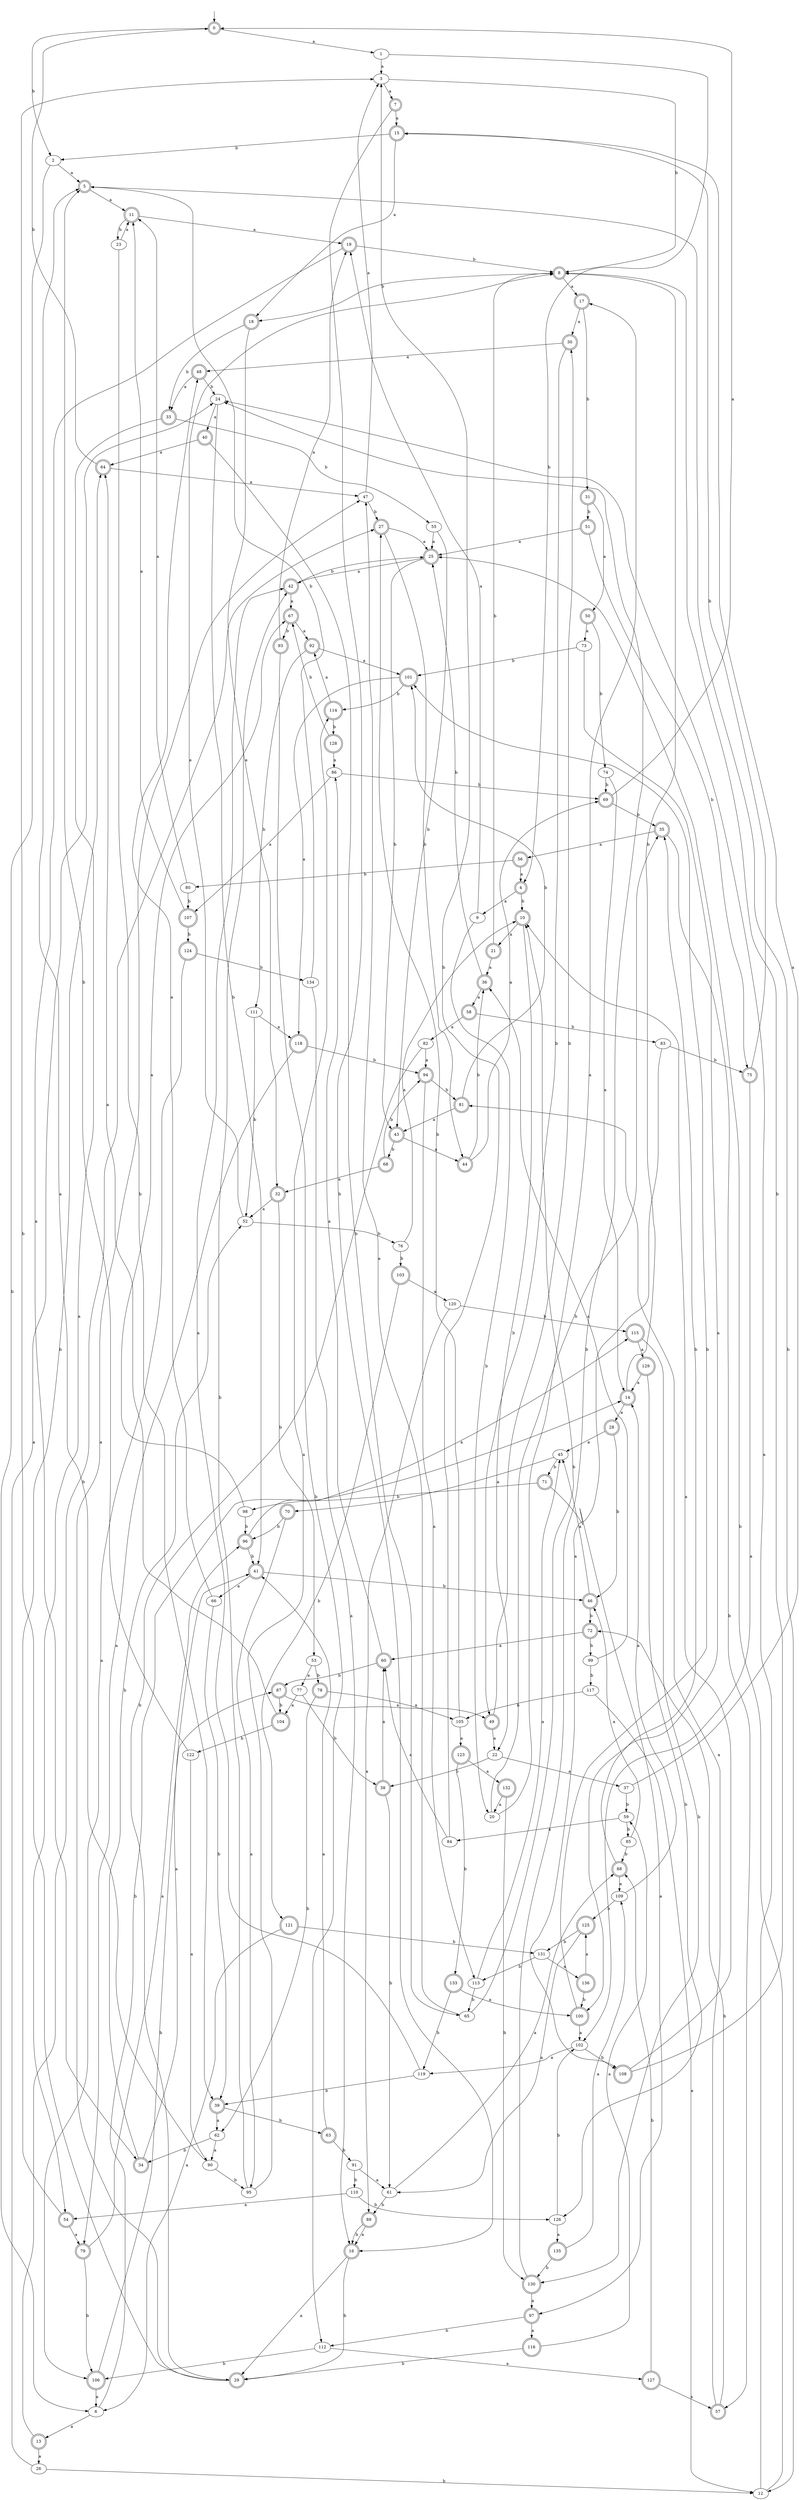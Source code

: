 digraph RandomDFA {
  __start0 [label="", shape=none];
  __start0 -> 0 [label=""];
  0 [shape=circle] [shape=doublecircle]
  0 -> 1 [label="a"]
  0 -> 2 [label="b"]
  1
  1 -> 3 [label="a"]
  1 -> 4 [label="b"]
  2
  2 -> 5 [label="a"]
  2 -> 6 [label="b"]
  3
  3 -> 7 [label="a"]
  3 -> 8 [label="b"]
  4 [shape=doublecircle]
  4 -> 9 [label="a"]
  4 -> 10 [label="b"]
  5 [shape=doublecircle]
  5 -> 11 [label="a"]
  5 -> 12 [label="b"]
  6
  6 -> 13 [label="a"]
  6 -> 14 [label="b"]
  7 [shape=doublecircle]
  7 -> 15 [label="a"]
  7 -> 16 [label="b"]
  8 [shape=doublecircle]
  8 -> 17 [label="a"]
  8 -> 18 [label="b"]
  9
  9 -> 19 [label="a"]
  9 -> 20 [label="b"]
  10 [shape=doublecircle]
  10 -> 21 [label="a"]
  10 -> 22 [label="b"]
  11 [shape=doublecircle]
  11 -> 19 [label="a"]
  11 -> 23 [label="b"]
  12
  12 -> 24 [label="a"]
  12 -> 25 [label="b"]
  13 [shape=doublecircle]
  13 -> 26 [label="a"]
  13 -> 27 [label="b"]
  14 [shape=doublecircle]
  14 -> 28 [label="a"]
  14 -> 8 [label="b"]
  15 [shape=doublecircle]
  15 -> 18 [label="a"]
  15 -> 2 [label="b"]
  16 [shape=doublecircle]
  16 -> 29 [label="a"]
  16 -> 29 [label="b"]
  17 [shape=doublecircle]
  17 -> 30 [label="a"]
  17 -> 31 [label="b"]
  18 [shape=doublecircle]
  18 -> 32 [label="a"]
  18 -> 33 [label="b"]
  19 [shape=doublecircle]
  19 -> 34 [label="a"]
  19 -> 8 [label="b"]
  20
  20 -> 17 [label="a"]
  20 -> 35 [label="b"]
  21 [shape=doublecircle]
  21 -> 36 [label="a"]
  21 -> 8 [label="b"]
  22
  22 -> 37 [label="a"]
  22 -> 38 [label="b"]
  23
  23 -> 11 [label="a"]
  23 -> 39 [label="b"]
  24
  24 -> 40 [label="a"]
  24 -> 41 [label="b"]
  25 [shape=doublecircle]
  25 -> 42 [label="a"]
  25 -> 43 [label="b"]
  26
  26 -> 24 [label="a"]
  26 -> 12 [label="b"]
  27 [shape=doublecircle]
  27 -> 25 [label="a"]
  27 -> 44 [label="b"]
  28 [shape=doublecircle]
  28 -> 45 [label="a"]
  28 -> 46 [label="b"]
  29 [shape=doublecircle]
  29 -> 47 [label="a"]
  29 -> 3 [label="b"]
  30 [shape=doublecircle]
  30 -> 48 [label="a"]
  30 -> 49 [label="b"]
  31 [shape=doublecircle]
  31 -> 50 [label="a"]
  31 -> 51 [label="b"]
  32 [shape=doublecircle]
  32 -> 52 [label="a"]
  32 -> 53 [label="b"]
  33 [shape=doublecircle]
  33 -> 54 [label="a"]
  33 -> 55 [label="b"]
  34 [shape=doublecircle]
  34 -> 41 [label="a"]
  34 -> 52 [label="b"]
  35 [shape=doublecircle]
  35 -> 56 [label="a"]
  35 -> 57 [label="b"]
  36 [shape=doublecircle]
  36 -> 58 [label="a"]
  36 -> 25 [label="b"]
  37
  37 -> 15 [label="a"]
  37 -> 59 [label="b"]
  38 [shape=doublecircle]
  38 -> 60 [label="a"]
  38 -> 61 [label="b"]
  39 [shape=doublecircle]
  39 -> 62 [label="a"]
  39 -> 63 [label="b"]
  40 [shape=doublecircle]
  40 -> 64 [label="a"]
  40 -> 65 [label="b"]
  41 [shape=doublecircle]
  41 -> 66 [label="a"]
  41 -> 46 [label="b"]
  42 [shape=doublecircle]
  42 -> 67 [label="a"]
  42 -> 25 [label="b"]
  43 [shape=doublecircle]
  43 -> 44 [label="a"]
  43 -> 68 [label="b"]
  44 [shape=doublecircle]
  44 -> 69 [label="a"]
  44 -> 36 [label="b"]
  45
  45 -> 70 [label="a"]
  45 -> 71 [label="b"]
  46 [shape=doublecircle]
  46 -> 45 [label="a"]
  46 -> 72 [label="b"]
  47
  47 -> 3 [label="a"]
  47 -> 27 [label="b"]
  48 [shape=doublecircle]
  48 -> 33 [label="a"]
  48 -> 24 [label="b"]
  49 [shape=doublecircle]
  49 -> 22 [label="a"]
  49 -> 30 [label="b"]
  50 [shape=doublecircle]
  50 -> 73 [label="a"]
  50 -> 74 [label="b"]
  51 [shape=doublecircle]
  51 -> 25 [label="a"]
  51 -> 75 [label="b"]
  52
  52 -> 8 [label="a"]
  52 -> 76 [label="b"]
  53
  53 -> 77 [label="a"]
  53 -> 78 [label="b"]
  54 [shape=doublecircle]
  54 -> 79 [label="a"]
  54 -> 64 [label="b"]
  55
  55 -> 25 [label="a"]
  55 -> 43 [label="b"]
  56 [shape=doublecircle]
  56 -> 4 [label="a"]
  56 -> 80 [label="b"]
  57 [shape=doublecircle]
  57 -> 81 [label="a"]
  57 -> 72 [label="b"]
  58 [shape=doublecircle]
  58 -> 82 [label="a"]
  58 -> 83 [label="b"]
  59
  59 -> 84 [label="a"]
  59 -> 85 [label="b"]
  60 [shape=doublecircle]
  60 -> 86 [label="a"]
  60 -> 87 [label="b"]
  61
  61 -> 88 [label="a"]
  61 -> 89 [label="b"]
  62
  62 -> 90 [label="a"]
  62 -> 34 [label="b"]
  63 [shape=doublecircle]
  63 -> 41 [label="a"]
  63 -> 91 [label="b"]
  64 [shape=doublecircle]
  64 -> 47 [label="a"]
  64 -> 0 [label="b"]
  65
  65 -> 47 [label="a"]
  65 -> 10 [label="b"]
  66
  66 -> 48 [label="a"]
  66 -> 39 [label="b"]
  67 [shape=doublecircle]
  67 -> 92 [label="a"]
  67 -> 93 [label="b"]
  68 [shape=doublecircle]
  68 -> 32 [label="a"]
  68 -> 94 [label="b"]
  69 [shape=doublecircle]
  69 -> 0 [label="a"]
  69 -> 35 [label="b"]
  70 [shape=doublecircle]
  70 -> 95 [label="a"]
  70 -> 96 [label="b"]
  71 [shape=doublecircle]
  71 -> 97 [label="a"]
  71 -> 98 [label="b"]
  72 [shape=doublecircle]
  72 -> 60 [label="a"]
  72 -> 99 [label="b"]
  73
  73 -> 100 [label="a"]
  73 -> 101 [label="b"]
  74
  74 -> 14 [label="a"]
  74 -> 69 [label="b"]
  75 [shape=doublecircle]
  75 -> 102 [label="a"]
  75 -> 15 [label="b"]
  76
  76 -> 10 [label="a"]
  76 -> 103 [label="b"]
  77
  77 -> 104 [label="a"]
  77 -> 38 [label="b"]
  78 [shape=doublecircle]
  78 -> 105 [label="a"]
  78 -> 62 [label="b"]
  79 [shape=doublecircle]
  79 -> 96 [label="a"]
  79 -> 106 [label="b"]
  80
  80 -> 11 [label="a"]
  80 -> 107 [label="b"]
  81 [shape=doublecircle]
  81 -> 43 [label="a"]
  81 -> 101 [label="b"]
  82
  82 -> 94 [label="a"]
  82 -> 29 [label="b"]
  83
  83 -> 108 [label="a"]
  83 -> 75 [label="b"]
  84
  84 -> 60 [label="a"]
  84 -> 3 [label="b"]
  85
  85 -> 46 [label="a"]
  85 -> 88 [label="b"]
  86
  86 -> 107 [label="a"]
  86 -> 69 [label="b"]
  87 [shape=doublecircle]
  87 -> 49 [label="a"]
  87 -> 104 [label="b"]
  88 [shape=doublecircle]
  88 -> 109 [label="a"]
  88 -> 35 [label="b"]
  89 [shape=doublecircle]
  89 -> 16 [label="a"]
  89 -> 16 [label="b"]
  90
  90 -> 5 [label="a"]
  90 -> 95 [label="b"]
  91
  91 -> 61 [label="a"]
  91 -> 110 [label="b"]
  92 [shape=doublecircle]
  92 -> 101 [label="a"]
  92 -> 111 [label="b"]
  93 [shape=doublecircle]
  93 -> 19 [label="a"]
  93 -> 112 [label="b"]
  94 [shape=doublecircle]
  94 -> 113 [label="a"]
  94 -> 81 [label="b"]
  95
  95 -> 114 [label="a"]
  95 -> 42 [label="b"]
  96 [shape=doublecircle]
  96 -> 115 [label="a"]
  96 -> 41 [label="b"]
  97 [shape=doublecircle]
  97 -> 116 [label="a"]
  97 -> 112 [label="b"]
  98
  98 -> 67 [label="a"]
  98 -> 96 [label="b"]
  99
  99 -> 36 [label="a"]
  99 -> 117 [label="b"]
  100 [shape=doublecircle]
  100 -> 102 [label="a"]
  100 -> 101 [label="b"]
  101 [shape=doublecircle]
  101 -> 118 [label="a"]
  101 -> 114 [label="b"]
  102
  102 -> 119 [label="a"]
  102 -> 108 [label="b"]
  103 [shape=doublecircle]
  103 -> 120 [label="a"]
  103 -> 121 [label="b"]
  104 [shape=doublecircle]
  104 -> 64 [label="a"]
  104 -> 122 [label="b"]
  105
  105 -> 123 [label="a"]
  105 -> 27 [label="b"]
  106 [shape=doublecircle]
  106 -> 6 [label="a"]
  106 -> 87 [label="b"]
  107 [shape=doublecircle]
  107 -> 11 [label="a"]
  107 -> 124 [label="b"]
  108 [shape=doublecircle]
  108 -> 10 [label="a"]
  108 -> 8 [label="b"]
  109
  109 -> 14 [label="a"]
  109 -> 125 [label="b"]
  110
  110 -> 54 [label="a"]
  110 -> 126 [label="b"]
  111
  111 -> 118 [label="a"]
  111 -> 52 [label="b"]
  112
  112 -> 127 [label="a"]
  112 -> 106 [label="b"]
  113
  113 -> 45 [label="a"]
  113 -> 65 [label="b"]
  114 [shape=doublecircle]
  114 -> 92 [label="a"]
  114 -> 128 [label="b"]
  115 [shape=doublecircle]
  115 -> 129 [label="a"]
  115 -> 130 [label="b"]
  116 [shape=doublecircle]
  116 -> 59 [label="a"]
  116 -> 29 [label="b"]
  117
  117 -> 12 [label="a"]
  117 -> 105 [label="b"]
  118 [shape=doublecircle]
  118 -> 79 [label="a"]
  118 -> 94 [label="b"]
  119
  119 -> 42 [label="a"]
  119 -> 39 [label="b"]
  120
  120 -> 89 [label="a"]
  120 -> 115 [label="b"]
  121 [shape=doublecircle]
  121 -> 6 [label="a"]
  121 -> 131 [label="b"]
  122
  122 -> 90 [label="a"]
  122 -> 5 [label="b"]
  123 [shape=doublecircle]
  123 -> 132 [label="a"]
  123 -> 133 [label="b"]
  124 [shape=doublecircle]
  124 -> 106 [label="a"]
  124 -> 134 [label="b"]
  125 [shape=doublecircle]
  125 -> 61 [label="a"]
  125 -> 131 [label="b"]
  126
  126 -> 135 [label="a"]
  126 -> 102 [label="b"]
  127 [shape=doublecircle]
  127 -> 57 [label="a"]
  127 -> 88 [label="b"]
  128 [shape=doublecircle]
  128 -> 86 [label="a"]
  128 -> 67 [label="b"]
  129 [shape=doublecircle]
  129 -> 14 [label="a"]
  129 -> 126 [label="b"]
  130 [shape=doublecircle]
  130 -> 97 [label="a"]
  130 -> 24 [label="b"]
  131
  131 -> 136 [label="a"]
  131 -> 113 [label="b"]
  132 [shape=doublecircle]
  132 -> 20 [label="a"]
  132 -> 130 [label="b"]
  133 [shape=doublecircle]
  133 -> 100 [label="a"]
  133 -> 119 [label="b"]
  134
  134 -> 16 [label="a"]
  134 -> 5 [label="b"]
  135 [shape=doublecircle]
  135 -> 109 [label="a"]
  135 -> 130 [label="b"]
  136 [shape=doublecircle]
  136 -> 125 [label="a"]
  136 -> 100 [label="b"]
}
